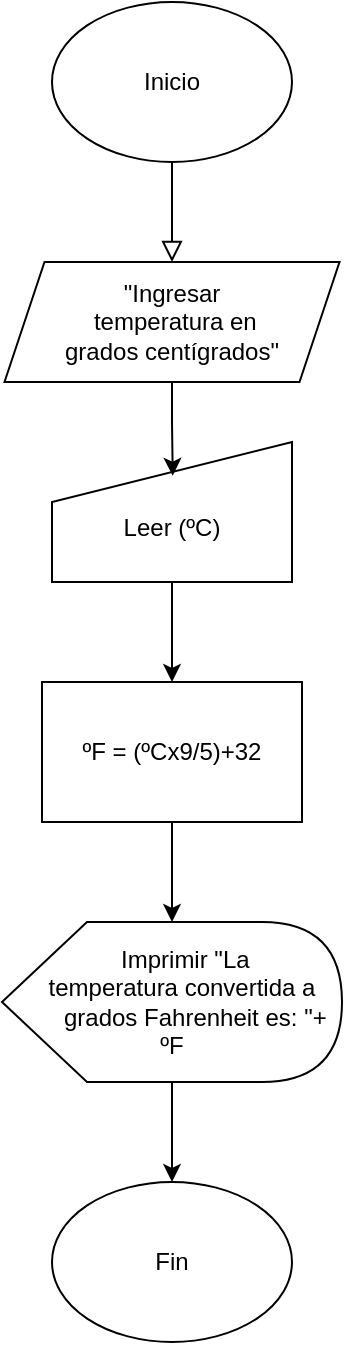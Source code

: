 <mxfile version="16.5.6" type="github" pages="2">
  <diagram id="C5RBs43oDa-KdzZeNtuy" name="Page-1">
    <mxGraphModel dx="1738" dy="969" grid="1" gridSize="10" guides="1" tooltips="1" connect="1" arrows="1" fold="1" page="1" pageScale="1" pageWidth="827" pageHeight="1169" math="0" shadow="0">
      <root>
        <mxCell id="WIyWlLk6GJQsqaUBKTNV-0" />
        <mxCell id="WIyWlLk6GJQsqaUBKTNV-1" parent="WIyWlLk6GJQsqaUBKTNV-0" />
        <mxCell id="lE0zWKPYgBfUszmCYrU8-0" value="" style="rounded=0;html=1;jettySize=auto;orthogonalLoop=1;fontSize=11;endArrow=block;endFill=0;endSize=8;strokeWidth=1;shadow=0;labelBackgroundColor=none;edgeStyle=orthogonalEdgeStyle;" edge="1" parent="WIyWlLk6GJQsqaUBKTNV-1">
          <mxGeometry relative="1" as="geometry">
            <mxPoint x="419" y="130" as="sourcePoint" />
            <mxPoint x="419" y="180" as="targetPoint" />
          </mxGeometry>
        </mxCell>
        <mxCell id="lE0zWKPYgBfUszmCYrU8-1" value="Inicio" style="ellipse;whiteSpace=wrap;html=1;" vertex="1" parent="WIyWlLk6GJQsqaUBKTNV-1">
          <mxGeometry x="359" y="50" width="120" height="80" as="geometry" />
        </mxCell>
        <mxCell id="lE0zWKPYgBfUszmCYrU8-2" style="edgeStyle=orthogonalEdgeStyle;rounded=0;orthogonalLoop=1;jettySize=auto;html=1;entryX=0;entryY=0;entryDx=70;entryDy=0;entryPerimeter=0;" edge="1" parent="WIyWlLk6GJQsqaUBKTNV-1" source="lE0zWKPYgBfUszmCYrU8-3">
          <mxGeometry relative="1" as="geometry">
            <mxPoint x="419" y="390" as="targetPoint" />
          </mxGeometry>
        </mxCell>
        <mxCell id="lE0zWKPYgBfUszmCYrU8-3" value="&lt;br&gt;Leer (ºC)&lt;span style=&quot;color: rgba(0 , 0 , 0 , 0) ; font-family: monospace ; font-size: 0px&quot;&gt;%3CmxGraphModel%3E%3Croot%3E%3CmxCell%20id%3D%220%22%2F%3E%3CmxCell%20id%3D%221%22%20parent%3D%220%22%2F%3E%3CmxCell%20id%3D%222%22%20value%3D%22Leer%20%C2%BAC%22%20style%3D%22shape%3Ddisplay%3BwhiteSpace%3Dwrap%3Bhtml%3D1%3B%22%20vertex%3D%221%22%20parent%3D%221%22%3E%3CmxGeometry%20x%3D%22150%22%20y%3D%22270%22%20width%3D%22140%22%20height%3D%2270%22%20as%3D%22geometry%22%2F%3E%3C%2FmxCell%3E%3C%2Froot%3E%3C%2FmxGraphModel%3E&lt;/span&gt;" style="shape=manualInput;whiteSpace=wrap;html=1;" vertex="1" parent="WIyWlLk6GJQsqaUBKTNV-1">
          <mxGeometry x="359" y="270" width="120" height="70" as="geometry" />
        </mxCell>
        <mxCell id="lE0zWKPYgBfUszmCYrU8-4" style="edgeStyle=orthogonalEdgeStyle;rounded=0;orthogonalLoop=1;jettySize=auto;html=1;exitX=0.5;exitY=1;exitDx=0;exitDy=0;entryX=0.503;entryY=0.241;entryDx=0;entryDy=0;entryPerimeter=0;" edge="1" parent="WIyWlLk6GJQsqaUBKTNV-1" source="lE0zWKPYgBfUszmCYrU8-5" target="lE0zWKPYgBfUszmCYrU8-3">
          <mxGeometry relative="1" as="geometry" />
        </mxCell>
        <mxCell id="lE0zWKPYgBfUszmCYrU8-5" value="&quot;Ingresar&lt;br&gt;&amp;nbsp;temperatura en &lt;br&gt;grados centígrados&quot;" style="shape=parallelogram;perimeter=parallelogramPerimeter;whiteSpace=wrap;html=1;fixedSize=1;" vertex="1" parent="WIyWlLk6GJQsqaUBKTNV-1">
          <mxGeometry x="335.25" y="180" width="167.5" height="60" as="geometry" />
        </mxCell>
        <mxCell id="lE0zWKPYgBfUszmCYrU8-6" style="edgeStyle=orthogonalEdgeStyle;rounded=0;orthogonalLoop=1;jettySize=auto;html=1;" edge="1" parent="WIyWlLk6GJQsqaUBKTNV-1" source="lE0zWKPYgBfUszmCYrU8-7">
          <mxGeometry relative="1" as="geometry">
            <mxPoint x="419" y="640" as="targetPoint" />
          </mxGeometry>
        </mxCell>
        <mxCell id="lE0zWKPYgBfUszmCYrU8-7" value="&amp;nbsp; &amp;nbsp; Imprimir &quot;La&lt;br&gt;&amp;nbsp; &amp;nbsp;temperatura convertida a &lt;br&gt;&amp;nbsp; &amp;nbsp; &amp;nbsp; &amp;nbsp;grados Fahrenheit es: &quot;+ ºF" style="shape=display;whiteSpace=wrap;html=1;verticalAlign=middle;" vertex="1" parent="WIyWlLk6GJQsqaUBKTNV-1">
          <mxGeometry x="334" y="510" width="170" height="80" as="geometry" />
        </mxCell>
        <mxCell id="lE0zWKPYgBfUszmCYrU8-8" style="edgeStyle=orthogonalEdgeStyle;rounded=0;orthogonalLoop=1;jettySize=auto;html=1;" edge="1" parent="WIyWlLk6GJQsqaUBKTNV-1" source="lE0zWKPYgBfUszmCYrU8-9">
          <mxGeometry relative="1" as="geometry">
            <mxPoint x="419" y="510" as="targetPoint" />
          </mxGeometry>
        </mxCell>
        <mxCell id="lE0zWKPYgBfUszmCYrU8-9" value="&lt;span&gt;ºF = (&lt;/span&gt;ºCx9/5)+32" style="rounded=0;whiteSpace=wrap;html=1;" vertex="1" parent="WIyWlLk6GJQsqaUBKTNV-1">
          <mxGeometry x="354" y="390" width="130" height="70" as="geometry" />
        </mxCell>
        <mxCell id="lE0zWKPYgBfUszmCYrU8-10" value="Fin" style="ellipse;whiteSpace=wrap;html=1;" vertex="1" parent="WIyWlLk6GJQsqaUBKTNV-1">
          <mxGeometry x="359" y="640" width="120" height="80" as="geometry" />
        </mxCell>
      </root>
    </mxGraphModel>
  </diagram>
  <diagram id="mXEl9Al-eFy4lyLn9y9L" name="Page-2">
    <mxGraphModel dx="2607" dy="1453" grid="1" gridSize="10" guides="1" tooltips="1" connect="1" arrows="1" fold="1" page="1" pageScale="1" pageWidth="827" pageHeight="1169" math="0" shadow="0">
      <root>
        <mxCell id="eNx7X1wiX2_4sELgkupw-0" />
        <mxCell id="eNx7X1wiX2_4sELgkupw-1" parent="eNx7X1wiX2_4sELgkupw-0" />
        <mxCell id="PqH2XqUlitRkTPb1qBlR-36" style="edgeStyle=orthogonalEdgeStyle;rounded=0;orthogonalLoop=1;jettySize=auto;html=1;entryX=1;entryY=0.5;entryDx=0;entryDy=0;exitX=0;exitY=0;exitDx=72.737;exitDy=80;exitPerimeter=0;" edge="1" parent="eNx7X1wiX2_4sELgkupw-1" source="PqH2XqUlitRkTPb1qBlR-32" target="PqH2XqUlitRkTPb1qBlR-33">
          <mxGeometry relative="1" as="geometry">
            <mxPoint x="454.88" y="1108" as="targetPoint" />
            <mxPoint x="541.436" y="1018.0" as="sourcePoint" />
            <Array as="points">
              <mxPoint x="559" y="1018" />
              <mxPoint x="560" y="1110" />
            </Array>
          </mxGeometry>
        </mxCell>
        <mxCell id="PqH2XqUlitRkTPb1qBlR-32" value="Imprimir &quot;El &lt;br&gt;estudiante aprobó la materia con nota de: &quot; +promedio" style="shape=display;whiteSpace=wrap;html=1;align=center;" vertex="1" parent="eNx7X1wiX2_4sELgkupw-1">
          <mxGeometry x="486.26" y="940" width="148.38" height="80" as="geometry" />
        </mxCell>
        <mxCell id="PqH2XqUlitRkTPb1qBlR-44" style="edgeStyle=orthogonalEdgeStyle;rounded=0;orthogonalLoop=1;jettySize=auto;html=1;exitX=0;exitY=0;exitDx=72.737;exitDy=80;exitPerimeter=0;entryX=0;entryY=0.5;entryDx=0;entryDy=0;" edge="1" parent="eNx7X1wiX2_4sELgkupw-1" source="PqH2XqUlitRkTPb1qBlR-31" target="PqH2XqUlitRkTPb1qBlR-33">
          <mxGeometry relative="1" as="geometry">
            <mxPoint x="240" y="1100" as="targetPoint" />
          </mxGeometry>
        </mxCell>
        <mxCell id="PqH2XqUlitRkTPb1qBlR-31" value="Imprimir &quot;El &lt;br&gt;estudiante reprobó la materia con nota de: &quot; +promedio" style="shape=display;whiteSpace=wrap;html=1;align=center;" vertex="1" parent="eNx7X1wiX2_4sELgkupw-1">
          <mxGeometry x="167" y="940" width="148.38" height="80" as="geometry" />
        </mxCell>
        <mxCell id="mYGCHyirwxn6FAYV-5o--0" value="" style="rounded=0;html=1;jettySize=auto;orthogonalLoop=1;fontSize=11;endArrow=block;endFill=0;endSize=8;strokeWidth=1;shadow=0;labelBackgroundColor=none;edgeStyle=orthogonalEdgeStyle;" edge="1" parent="eNx7X1wiX2_4sELgkupw-1">
          <mxGeometry relative="1" as="geometry">
            <mxPoint x="399.26" y="190" as="sourcePoint" />
            <mxPoint x="399.26" y="240" as="targetPoint" />
          </mxGeometry>
        </mxCell>
        <mxCell id="mYGCHyirwxn6FAYV-5o--1" value="Inicio" style="ellipse;whiteSpace=wrap;html=1;" vertex="1" parent="eNx7X1wiX2_4sELgkupw-1">
          <mxGeometry x="339.26" y="110" width="120" height="80" as="geometry" />
        </mxCell>
        <mxCell id="mYGCHyirwxn6FAYV-5o--2" style="edgeStyle=orthogonalEdgeStyle;rounded=0;orthogonalLoop=1;jettySize=auto;html=1;entryX=0;entryY=0;entryDx=70;entryDy=0;entryPerimeter=0;" edge="1" parent="eNx7X1wiX2_4sELgkupw-1" source="mYGCHyirwxn6FAYV-5o--3">
          <mxGeometry relative="1" as="geometry">
            <mxPoint x="398.88" y="690" as="targetPoint" />
          </mxGeometry>
        </mxCell>
        <mxCell id="mYGCHyirwxn6FAYV-5o--3" value="&lt;br&gt;Leer (nota_1,nota_2,nota_3)&lt;span style=&quot;color: rgba(0 , 0 , 0 , 0) ; font-family: monospace ; font-size: 0px&quot;&gt;%3CmxGraphModel%3E%3Croot%3E%3CmxCell%20id%3D%220%22%2F%3E%3CmxCell%20id%3D%221%22%20parent%3D%220%22%2F%3E%3CmxCell%20id%3D%222%22%20value%3D%22Leer%20%C2%BAC%22%20style%3D%22shape%3Ddisplay%3BwhiteSpace%3Dwrap%3Bhtml%3D1%3B%22%20vertex%3D%221%22%20parent%3D%221%22%3E%3CmxGeometry%20x%3D%22150%22%20y%3D%22270%22%20width%3D%22140%22%20height%3D%2270%22%20as%3D%22geometry%22%2F%3E%3C%2FmxCell%3E%3C%2Froot%3E%3C%2FmxGraphModel%3E&lt;/span&gt;" style="shape=manualInput;whiteSpace=wrap;html=1;" vertex="1" parent="eNx7X1wiX2_4sELgkupw-1">
          <mxGeometry x="327.88" y="570" width="141.25" height="70" as="geometry" />
        </mxCell>
        <mxCell id="mYGCHyirwxn6FAYV-5o--4" style="edgeStyle=orthogonalEdgeStyle;rounded=0;orthogonalLoop=1;jettySize=auto;html=1;exitX=0.5;exitY=1;exitDx=0;exitDy=0;entryX=0.503;entryY=0.241;entryDx=0;entryDy=0;entryPerimeter=0;startArrow=none;" edge="1" parent="eNx7X1wiX2_4sELgkupw-1" source="mYGCHyirwxn6FAYV-5o--5" target="mYGCHyirwxn6FAYV-5o--3">
          <mxGeometry relative="1" as="geometry">
            <mxPoint x="398.88" y="540" as="sourcePoint" />
          </mxGeometry>
        </mxCell>
        <mxCell id="PqH2XqUlitRkTPb1qBlR-10" style="edgeStyle=orthogonalEdgeStyle;rounded=0;orthogonalLoop=1;jettySize=auto;html=1;entryX=0.5;entryY=0;entryDx=0;entryDy=0;" edge="1" parent="eNx7X1wiX2_4sELgkupw-1" source="mYGCHyirwxn6FAYV-5o--9" target="PqH2XqUlitRkTPb1qBlR-15">
          <mxGeometry relative="1" as="geometry">
            <mxPoint x="398.13" y="810" as="targetPoint" />
          </mxGeometry>
        </mxCell>
        <mxCell id="mYGCHyirwxn6FAYV-5o--9" value="promedio = (nota_1+nota_2+nota_3)/3" style="rounded=0;whiteSpace=wrap;html=1;" vertex="1" parent="eNx7X1wiX2_4sELgkupw-1">
          <mxGeometry x="310.88" y="690" width="175.38" height="70" as="geometry" />
        </mxCell>
        <mxCell id="PqH2XqUlitRkTPb1qBlR-6" style="edgeStyle=orthogonalEdgeStyle;rounded=0;orthogonalLoop=1;jettySize=auto;html=1;exitX=0.5;exitY=1;exitDx=0;exitDy=0;entryX=0.5;entryY=0;entryDx=0;entryDy=0;" edge="1" parent="eNx7X1wiX2_4sELgkupw-1" source="PqH2XqUlitRkTPb1qBlR-1" target="PqH2XqUlitRkTPb1qBlR-5">
          <mxGeometry relative="1" as="geometry" />
        </mxCell>
        <mxCell id="PqH2XqUlitRkTPb1qBlR-1" value="nota_1 = 0&lt;br&gt;nota_2 = 0&lt;br&gt;nota_3 = 0" style="rounded=0;whiteSpace=wrap;html=1;align=center;labelPosition=center;verticalLabelPosition=middle;verticalAlign=middle;" vertex="1" parent="eNx7X1wiX2_4sELgkupw-1">
          <mxGeometry x="319.26" y="240" width="160" height="80" as="geometry" />
        </mxCell>
        <mxCell id="mYGCHyirwxn6FAYV-5o--5" value="&quot;Ingrese las 3 notas&lt;br&gt;parciales del estudiante:&quot;&amp;nbsp;" style="shape=parallelogram;perimeter=parallelogramPerimeter;whiteSpace=wrap;html=1;fixedSize=1;" vertex="1" parent="eNx7X1wiX2_4sELgkupw-1">
          <mxGeometry x="315.38" y="480" width="167.5" height="60" as="geometry" />
        </mxCell>
        <mxCell id="PqH2XqUlitRkTPb1qBlR-7" style="edgeStyle=orthogonalEdgeStyle;rounded=0;orthogonalLoop=1;jettySize=auto;html=1;exitX=0.5;exitY=1;exitDx=0;exitDy=0;entryX=0.5;entryY=0;entryDx=0;entryDy=0;" edge="1" parent="eNx7X1wiX2_4sELgkupw-1" source="PqH2XqUlitRkTPb1qBlR-5" target="mYGCHyirwxn6FAYV-5o--5">
          <mxGeometry relative="1" as="geometry" />
        </mxCell>
        <mxCell id="PqH2XqUlitRkTPb1qBlR-5" value="&lt;span&gt;promedio = 0&lt;/span&gt;" style="rounded=0;whiteSpace=wrap;html=1;" vertex="1" parent="eNx7X1wiX2_4sELgkupw-1">
          <mxGeometry x="318.88" y="366" width="160" height="70" as="geometry" />
        </mxCell>
        <mxCell id="PqH2XqUlitRkTPb1qBlR-29" style="edgeStyle=orthogonalEdgeStyle;rounded=0;orthogonalLoop=1;jettySize=auto;html=1;exitX=0;exitY=0.5;exitDx=0;exitDy=0;entryX=0.394;entryY=0.001;entryDx=0;entryDy=0;entryPerimeter=0;" edge="1" parent="eNx7X1wiX2_4sELgkupw-1" source="PqH2XqUlitRkTPb1qBlR-15">
          <mxGeometry relative="1" as="geometry">
            <mxPoint x="237.402" y="940.07" as="targetPoint" />
          </mxGeometry>
        </mxCell>
        <mxCell id="PqH2XqUlitRkTPb1qBlR-42" style="edgeStyle=orthogonalEdgeStyle;rounded=0;orthogonalLoop=1;jettySize=auto;html=1;exitX=1;exitY=0.5;exitDx=0;exitDy=0;" edge="1" parent="eNx7X1wiX2_4sELgkupw-1" source="PqH2XqUlitRkTPb1qBlR-15">
          <mxGeometry relative="1" as="geometry">
            <mxPoint x="560" y="940" as="targetPoint" />
            <Array as="points">
              <mxPoint x="560" y="868" />
            </Array>
          </mxGeometry>
        </mxCell>
        <mxCell id="PqH2XqUlitRkTPb1qBlR-15" value="Si promedio &amp;gt;= 51" style="rhombus;whiteSpace=wrap;html=1;" vertex="1" parent="eNx7X1wiX2_4sELgkupw-1">
          <mxGeometry x="339.26" y="813" width="119.25" height="110" as="geometry" />
        </mxCell>
        <mxCell id="PqH2XqUlitRkTPb1qBlR-23" value="si" style="text;html=1;resizable=0;autosize=1;align=center;verticalAlign=middle;points=[];fillColor=none;strokeColor=none;rounded=0;" vertex="1" parent="eNx7X1wiX2_4sELgkupw-1">
          <mxGeometry x="476.88" y="851" width="20" height="20" as="geometry" />
        </mxCell>
        <mxCell id="PqH2XqUlitRkTPb1qBlR-24" value="no" style="text;html=1;resizable=0;autosize=1;align=center;verticalAlign=middle;points=[];fillColor=none;strokeColor=none;rounded=0;" vertex="1" parent="eNx7X1wiX2_4sELgkupw-1">
          <mxGeometry x="295.88" y="850" width="30" height="20" as="geometry" />
        </mxCell>
        <mxCell id="PqH2XqUlitRkTPb1qBlR-33" value="Fin" style="ellipse;whiteSpace=wrap;html=1;" vertex="1" parent="eNx7X1wiX2_4sELgkupw-1">
          <mxGeometry x="339.26" y="1070" width="120" height="80" as="geometry" />
        </mxCell>
      </root>
    </mxGraphModel>
  </diagram>
</mxfile>
